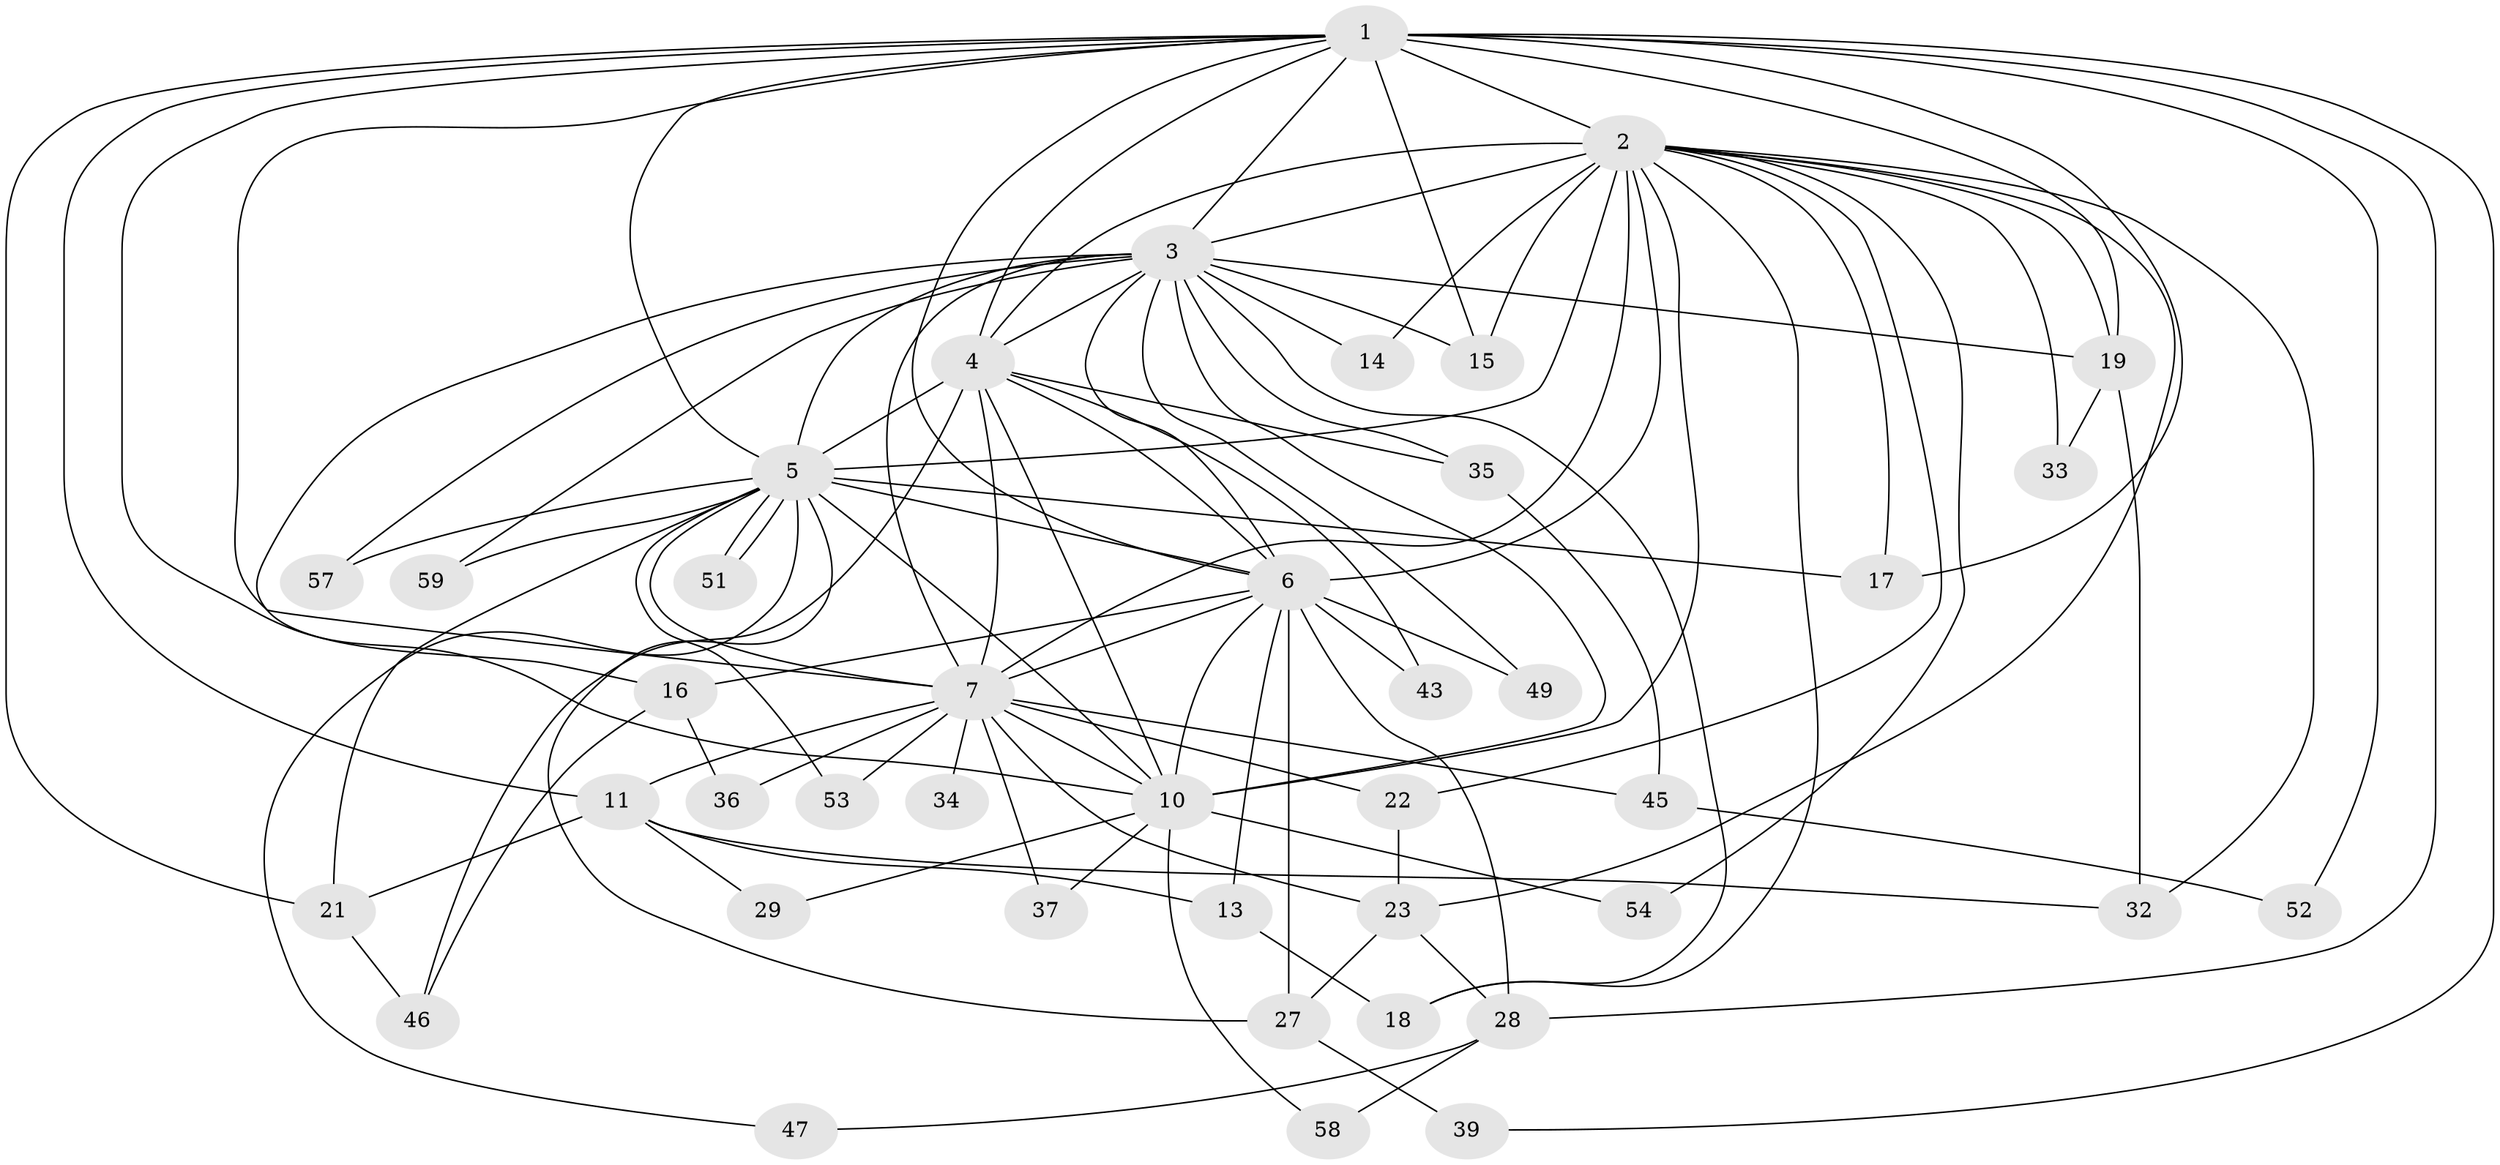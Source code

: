 // original degree distribution, {18: 0.03389830508474576, 11: 0.01694915254237288, 19: 0.03389830508474576, 12: 0.01694915254237288, 16: 0.01694915254237288, 14: 0.05084745762711865, 6: 0.01694915254237288, 3: 0.22033898305084745, 2: 0.4745762711864407, 4: 0.0847457627118644, 5: 0.03389830508474576}
// Generated by graph-tools (version 1.1) at 2025/11/02/27/25 16:11:01]
// undirected, 41 vertices, 103 edges
graph export_dot {
graph [start="1"]
  node [color=gray90,style=filled];
  1 [super="+50"];
  2 [super="+9"];
  3 [super="+12"];
  4 [super="+48"];
  5 [super="+38"];
  6 [super="+55"];
  7 [super="+8"];
  10 [super="+26"];
  11;
  13;
  14;
  15 [super="+25"];
  16;
  17 [super="+30"];
  18 [super="+24"];
  19 [super="+20"];
  21 [super="+42"];
  22 [super="+40"];
  23 [super="+56"];
  27 [super="+31"];
  28 [super="+41"];
  29;
  32 [super="+44"];
  33;
  34;
  35;
  36;
  37;
  39;
  43;
  45;
  46;
  47;
  49;
  51;
  52;
  53;
  54;
  57;
  58;
  59;
  1 -- 2 [weight=2];
  1 -- 3;
  1 -- 4;
  1 -- 5;
  1 -- 6;
  1 -- 7 [weight=2];
  1 -- 10;
  1 -- 11;
  1 -- 15 [weight=2];
  1 -- 17;
  1 -- 21;
  1 -- 28;
  1 -- 39;
  1 -- 52;
  1 -- 19;
  2 -- 3 [weight=3];
  2 -- 4 [weight=2];
  2 -- 5 [weight=3];
  2 -- 6 [weight=2];
  2 -- 7 [weight=4];
  2 -- 10 [weight=2];
  2 -- 18;
  2 -- 33;
  2 -- 14;
  2 -- 15;
  2 -- 19;
  2 -- 54;
  2 -- 22;
  2 -- 23;
  2 -- 32;
  2 -- 17;
  3 -- 4;
  3 -- 5;
  3 -- 6;
  3 -- 7 [weight=2];
  3 -- 10 [weight=2];
  3 -- 14;
  3 -- 16;
  3 -- 19;
  3 -- 35;
  3 -- 49;
  3 -- 57;
  3 -- 59;
  3 -- 18;
  3 -- 15;
  4 -- 5;
  4 -- 6;
  4 -- 7 [weight=2];
  4 -- 10;
  4 -- 35;
  4 -- 43;
  4 -- 46;
  5 -- 6;
  5 -- 7 [weight=2];
  5 -- 10;
  5 -- 17;
  5 -- 21;
  5 -- 51;
  5 -- 51;
  5 -- 53;
  5 -- 57;
  5 -- 59;
  5 -- 47;
  5 -- 27;
  6 -- 7 [weight=2];
  6 -- 10 [weight=2];
  6 -- 13;
  6 -- 16;
  6 -- 27;
  6 -- 43;
  6 -- 49;
  6 -- 28;
  7 -- 10 [weight=2];
  7 -- 11;
  7 -- 22 [weight=2];
  7 -- 34 [weight=2];
  7 -- 36;
  7 -- 53;
  7 -- 37;
  7 -- 45;
  7 -- 23;
  10 -- 29;
  10 -- 54;
  10 -- 58;
  10 -- 37;
  11 -- 13;
  11 -- 29;
  11 -- 32;
  11 -- 21;
  13 -- 18;
  16 -- 36;
  16 -- 46;
  19 -- 32;
  19 -- 33;
  21 -- 46;
  22 -- 23;
  23 -- 27;
  23 -- 28;
  27 -- 39;
  28 -- 47;
  28 -- 58;
  35 -- 45;
  45 -- 52;
}
